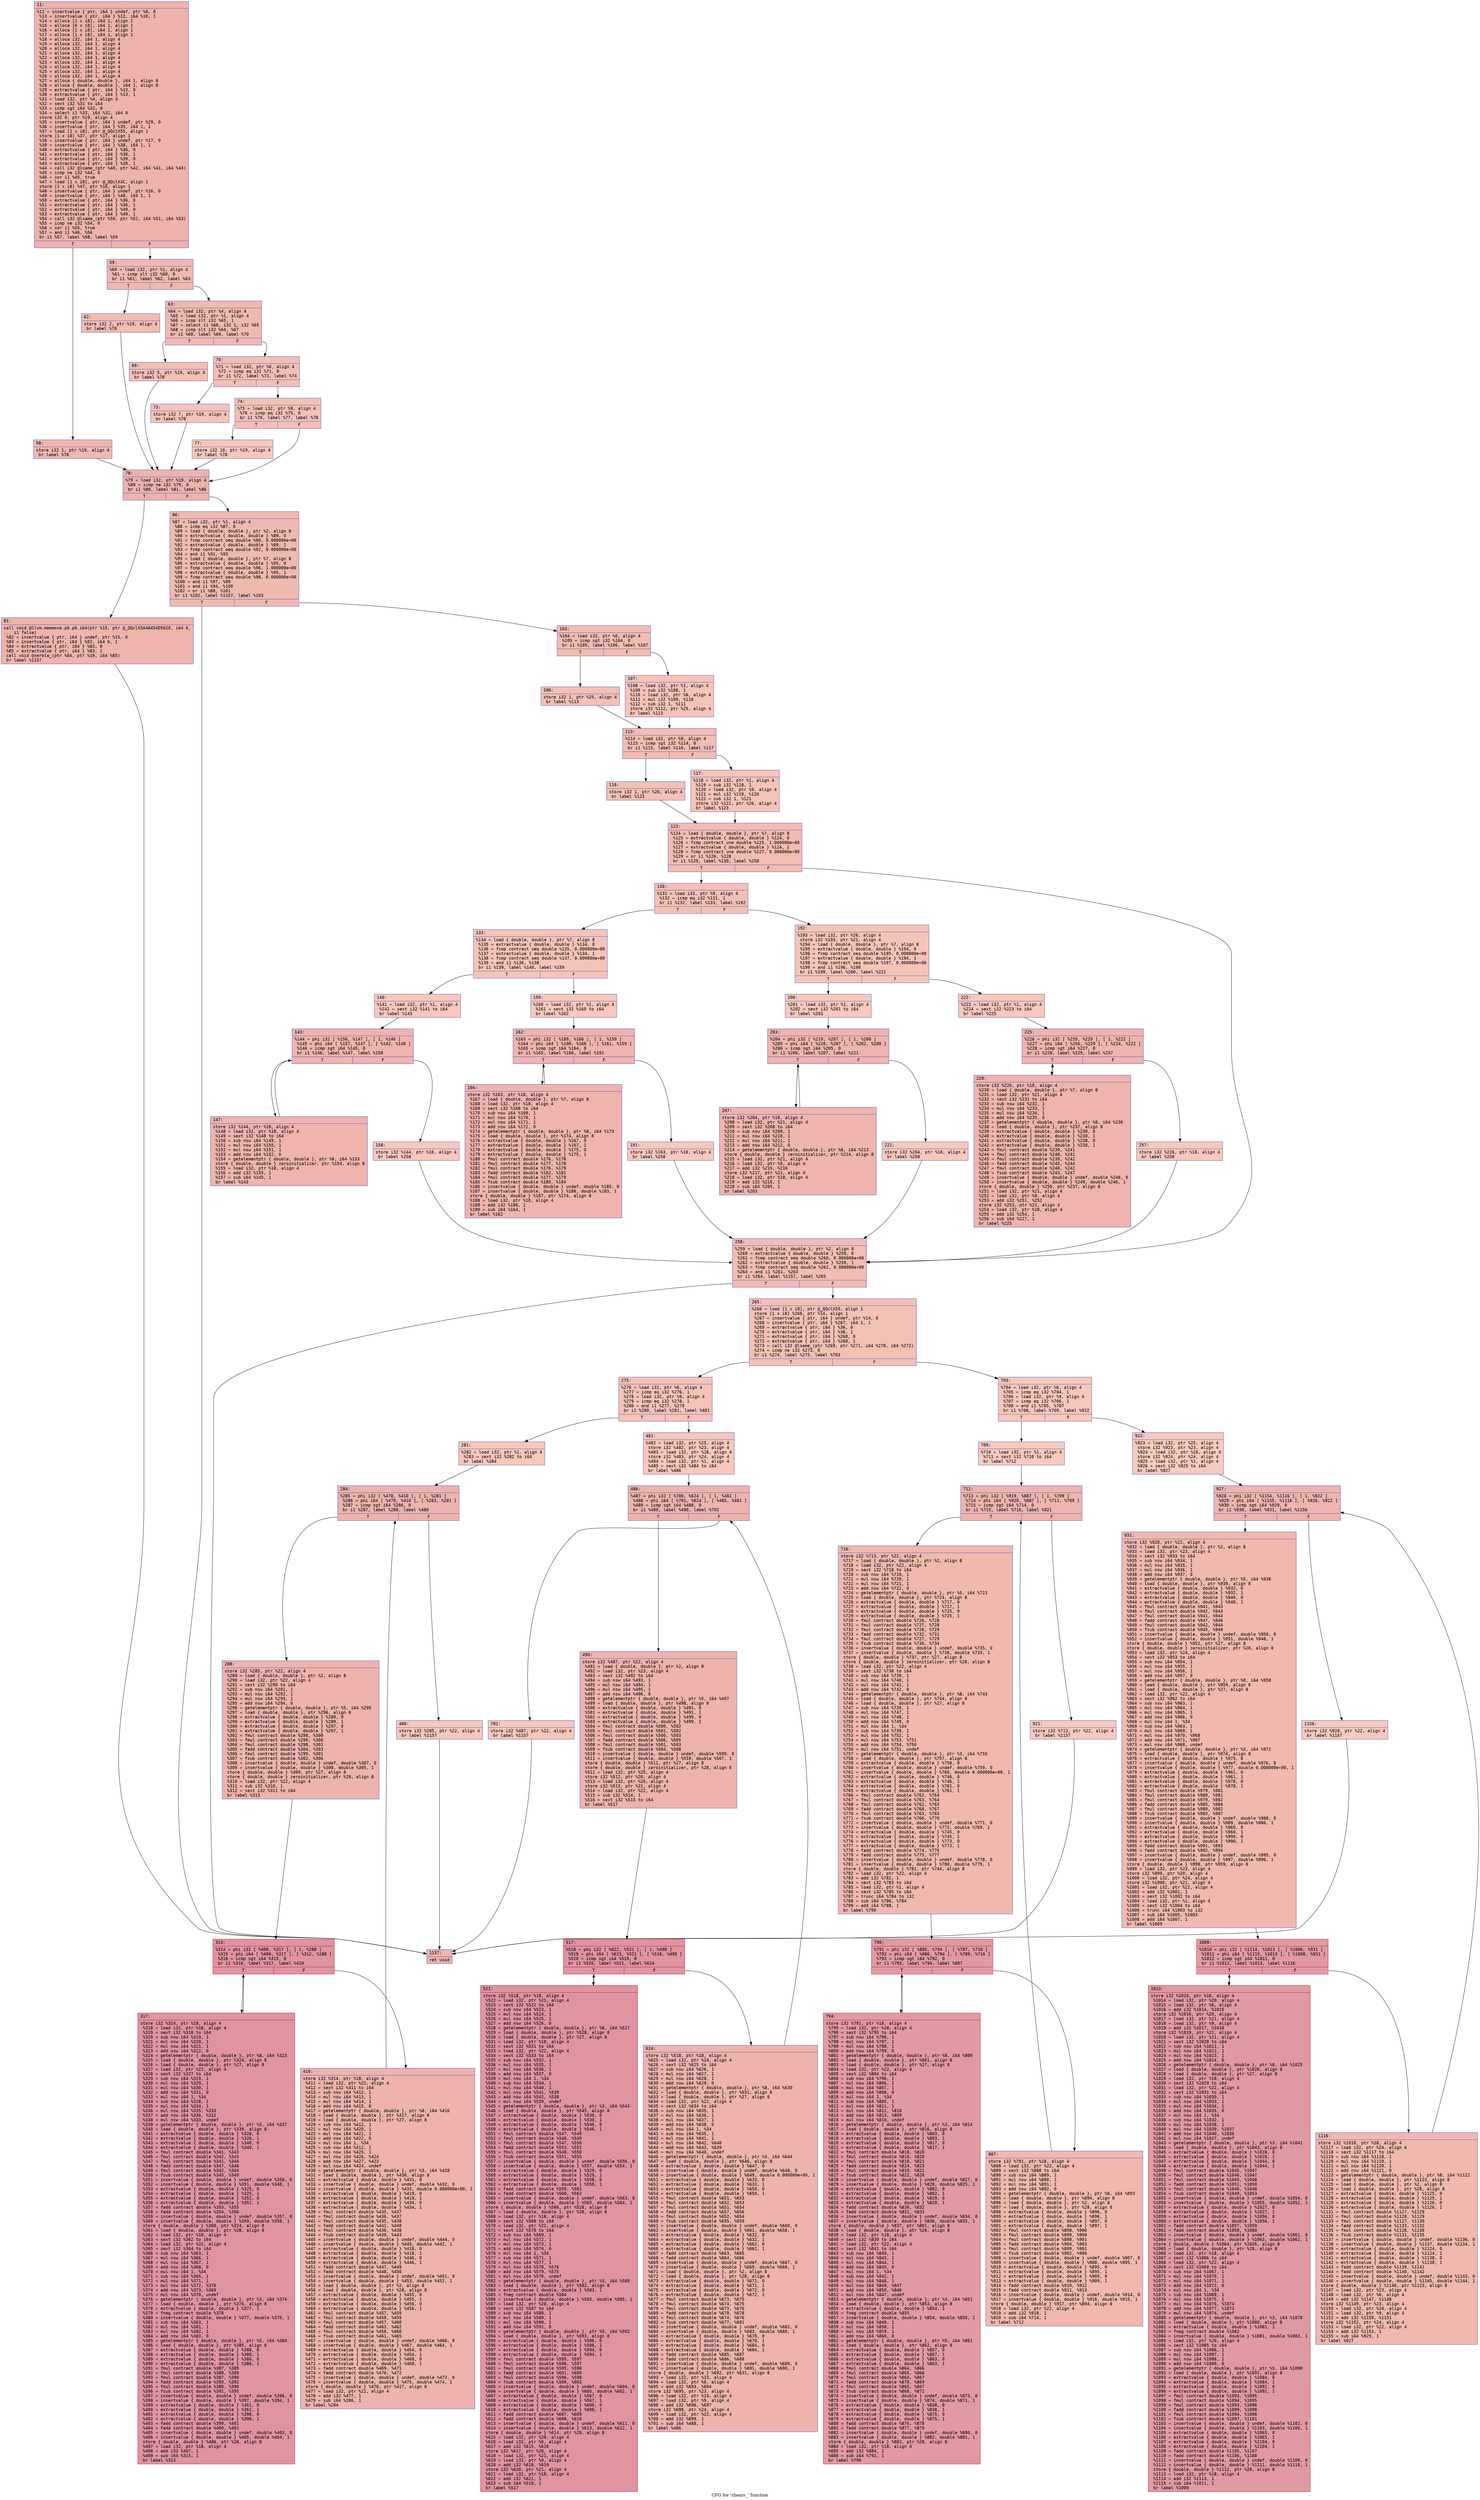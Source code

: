 digraph "CFG for 'zhemv_' function" {
	label="CFG for 'zhemv_' function";

	Node0x55ee10875d10 [shape=record,color="#3d50c3ff", style=filled, fillcolor="#d6524470" fontname="Courier",label="{11:\l|  %12 = insertvalue \{ ptr, i64 \} undef, ptr %0, 0\l  %13 = insertvalue \{ ptr, i64 \} %12, i64 %10, 1\l  %14 = alloca [1 x i8], i64 1, align 1\l  %15 = alloca [6 x i8], i64 1, align 1\l  %16 = alloca [1 x i8], i64 1, align 1\l  %17 = alloca [1 x i8], i64 1, align 1\l  %18 = alloca i32, i64 1, align 4\l  %19 = alloca i32, i64 1, align 4\l  %20 = alloca i32, i64 1, align 4\l  %21 = alloca i32, i64 1, align 4\l  %22 = alloca i32, i64 1, align 4\l  %23 = alloca i32, i64 1, align 4\l  %24 = alloca i32, i64 1, align 4\l  %25 = alloca i32, i64 1, align 4\l  %26 = alloca i32, i64 1, align 4\l  %27 = alloca \{ double, double \}, i64 1, align 8\l  %28 = alloca \{ double, double \}, i64 1, align 8\l  %29 = extractvalue \{ ptr, i64 \} %13, 0\l  %30 = extractvalue \{ ptr, i64 \} %13, 1\l  %31 = load i32, ptr %4, align 4\l  %32 = sext i32 %31 to i64\l  %33 = icmp sgt i64 %32, 0\l  %34 = select i1 %33, i64 %32, i64 0\l  store i32 0, ptr %19, align 4\l  %35 = insertvalue \{ ptr, i64 \} undef, ptr %29, 0\l  %36 = insertvalue \{ ptr, i64 \} %35, i64 1, 1\l  %37 = load [1 x i8], ptr @_QQclX55, align 1\l  store [1 x i8] %37, ptr %17, align 1\l  %38 = insertvalue \{ ptr, i64 \} undef, ptr %17, 0\l  %39 = insertvalue \{ ptr, i64 \} %38, i64 1, 1\l  %40 = extractvalue \{ ptr, i64 \} %36, 0\l  %41 = extractvalue \{ ptr, i64 \} %36, 1\l  %42 = extractvalue \{ ptr, i64 \} %39, 0\l  %43 = extractvalue \{ ptr, i64 \} %39, 1\l  %44 = call i32 @lsame_(ptr %40, ptr %42, i64 %41, i64 %43)\l  %45 = icmp ne i32 %44, 0\l  %46 = xor i1 %45, true\l  %47 = load [1 x i8], ptr @_QQclX4C, align 1\l  store [1 x i8] %47, ptr %16, align 1\l  %48 = insertvalue \{ ptr, i64 \} undef, ptr %16, 0\l  %49 = insertvalue \{ ptr, i64 \} %48, i64 1, 1\l  %50 = extractvalue \{ ptr, i64 \} %36, 0\l  %51 = extractvalue \{ ptr, i64 \} %36, 1\l  %52 = extractvalue \{ ptr, i64 \} %49, 0\l  %53 = extractvalue \{ ptr, i64 \} %49, 1\l  %54 = call i32 @lsame_(ptr %50, ptr %52, i64 %51, i64 %53)\l  %55 = icmp ne i32 %54, 0\l  %56 = xor i1 %55, true\l  %57 = and i1 %46, %56\l  br i1 %57, label %58, label %59\l|{<s0>T|<s1>F}}"];
	Node0x55ee10875d10:s0 -> Node0x55ee10878100[tooltip="11 -> 58\nProbability 50.00%" ];
	Node0x55ee10875d10:s1 -> Node0x55ee10878150[tooltip="11 -> 59\nProbability 50.00%" ];
	Node0x55ee10878100 [shape=record,color="#3d50c3ff", style=filled, fillcolor="#dc5d4a70" fontname="Courier",label="{58:\l|  store i32 1, ptr %19, align 4\l  br label %78\l}"];
	Node0x55ee10878100 -> Node0x55ee108782f0[tooltip="58 -> 78\nProbability 100.00%" ];
	Node0x55ee10878150 [shape=record,color="#3d50c3ff", style=filled, fillcolor="#dc5d4a70" fontname="Courier",label="{59:\l|  %60 = load i32, ptr %1, align 4\l  %61 = icmp slt i32 %60, 0\l  br i1 %61, label %62, label %63\l|{<s0>T|<s1>F}}"];
	Node0x55ee10878150:s0 -> Node0x55ee108784c0[tooltip="59 -> 62\nProbability 37.50%" ];
	Node0x55ee10878150:s1 -> Node0x55ee10878510[tooltip="59 -> 63\nProbability 62.50%" ];
	Node0x55ee108784c0 [shape=record,color="#3d50c3ff", style=filled, fillcolor="#e1675170" fontname="Courier",label="{62:\l|  store i32 2, ptr %19, align 4\l  br label %78\l}"];
	Node0x55ee108784c0 -> Node0x55ee108782f0[tooltip="62 -> 78\nProbability 100.00%" ];
	Node0x55ee10878510 [shape=record,color="#3d50c3ff", style=filled, fillcolor="#de614d70" fontname="Courier",label="{63:\l|  %64 = load i32, ptr %4, align 4\l  %65 = load i32, ptr %1, align 4\l  %66 = icmp slt i32 %65, 1\l  %67 = select i1 %66, i32 1, i32 %65\l  %68 = icmp slt i32 %64, %67\l  br i1 %68, label %69, label %70\l|{<s0>T|<s1>F}}"];
	Node0x55ee10878510:s0 -> Node0x55ee108789f0[tooltip="63 -> 69\nProbability 50.00%" ];
	Node0x55ee10878510:s1 -> Node0x55ee10878a40[tooltip="63 -> 70\nProbability 50.00%" ];
	Node0x55ee108789f0 [shape=record,color="#3d50c3ff", style=filled, fillcolor="#e36c5570" fontname="Courier",label="{69:\l|  store i32 5, ptr %19, align 4\l  br label %78\l}"];
	Node0x55ee108789f0 -> Node0x55ee108782f0[tooltip="69 -> 78\nProbability 100.00%" ];
	Node0x55ee10878a40 [shape=record,color="#3d50c3ff", style=filled, fillcolor="#e36c5570" fontname="Courier",label="{70:\l|  %71 = load i32, ptr %6, align 4\l  %72 = icmp eq i32 %71, 0\l  br i1 %72, label %73, label %74\l|{<s0>T|<s1>F}}"];
	Node0x55ee10878a40:s0 -> Node0x55ee10878d60[tooltip="70 -> 73\nProbability 37.50%" ];
	Node0x55ee10878a40:s1 -> Node0x55ee10878db0[tooltip="70 -> 74\nProbability 62.50%" ];
	Node0x55ee10878d60 [shape=record,color="#3d50c3ff", style=filled, fillcolor="#e8765c70" fontname="Courier",label="{73:\l|  store i32 7, ptr %19, align 4\l  br label %78\l}"];
	Node0x55ee10878d60 -> Node0x55ee108782f0[tooltip="73 -> 78\nProbability 100.00%" ];
	Node0x55ee10878db0 [shape=record,color="#3d50c3ff", style=filled, fillcolor="#e5705870" fontname="Courier",label="{74:\l|  %75 = load i32, ptr %9, align 4\l  %76 = icmp eq i32 %75, 0\l  br i1 %76, label %77, label %78\l|{<s0>T|<s1>F}}"];
	Node0x55ee10878db0:s0 -> Node0x55ee108790d0[tooltip="74 -> 77\nProbability 37.50%" ];
	Node0x55ee10878db0:s1 -> Node0x55ee108782f0[tooltip="74 -> 78\nProbability 62.50%" ];
	Node0x55ee108790d0 [shape=record,color="#3d50c3ff", style=filled, fillcolor="#ec7f6370" fontname="Courier",label="{77:\l|  store i32 10, ptr %19, align 4\l  br label %78\l}"];
	Node0x55ee108790d0 -> Node0x55ee108782f0[tooltip="77 -> 78\nProbability 100.00%" ];
	Node0x55ee108782f0 [shape=record,color="#3d50c3ff", style=filled, fillcolor="#d6524470" fontname="Courier",label="{78:\l|  %79 = load i32, ptr %19, align 4\l  %80 = icmp ne i32 %79, 0\l  br i1 %80, label %81, label %86\l|{<s0>T|<s1>F}}"];
	Node0x55ee108782f0:s0 -> Node0x55ee108793f0[tooltip="78 -> 81\nProbability 62.50%" ];
	Node0x55ee108782f0:s1 -> Node0x55ee10879440[tooltip="78 -> 86\nProbability 37.50%" ];
	Node0x55ee108793f0 [shape=record,color="#3d50c3ff", style=filled, fillcolor="#d8564670" fontname="Courier",label="{81:\l|  call void @llvm.memmove.p0.p0.i64(ptr %15, ptr @_QQclX5A48454D5620, i64 6,\l... i1 false)\l  %82 = insertvalue \{ ptr, i64 \} undef, ptr %15, 0\l  %83 = insertvalue \{ ptr, i64 \} %82, i64 6, 1\l  %84 = extractvalue \{ ptr, i64 \} %83, 0\l  %85 = extractvalue \{ ptr, i64 \} %83, 1\l  call void @xerbla_(ptr %84, ptr %19, i64 %85)\l  br label %1157\l}"];
	Node0x55ee108793f0 -> Node0x55ee10879a40[tooltip="81 -> 1157\nProbability 100.00%" ];
	Node0x55ee10879440 [shape=record,color="#3d50c3ff", style=filled, fillcolor="#de614d70" fontname="Courier",label="{86:\l|  %87 = load i32, ptr %1, align 4\l  %88 = icmp eq i32 %87, 0\l  %89 = load \{ double, double \}, ptr %2, align 8\l  %90 = extractvalue \{ double, double \} %89, 0\l  %91 = fcmp contract oeq double %90, 0.000000e+00\l  %92 = extractvalue \{ double, double \} %89, 1\l  %93 = fcmp contract oeq double %92, 0.000000e+00\l  %94 = and i1 %91, %93\l  %95 = load \{ double, double \}, ptr %7, align 8\l  %96 = extractvalue \{ double, double \} %95, 0\l  %97 = fcmp contract oeq double %96, 1.000000e+00\l  %98 = extractvalue \{ double, double \} %95, 1\l  %99 = fcmp contract oeq double %98, 0.000000e+00\l  %100 = and i1 %97, %99\l  %101 = and i1 %94, %100\l  %102 = or i1 %88, %101\l  br i1 %102, label %1157, label %103\l|{<s0>T|<s1>F}}"];
	Node0x55ee10879440:s0 -> Node0x55ee10879a40[tooltip="86 -> 1157\nProbability 50.00%" ];
	Node0x55ee10879440:s1 -> Node0x55ee108775a0[tooltip="86 -> 103\nProbability 50.00%" ];
	Node0x55ee108775a0 [shape=record,color="#3d50c3ff", style=filled, fillcolor="#e1675170" fontname="Courier",label="{103:\l|  %104 = load i32, ptr %6, align 4\l  %105 = icmp sgt i32 %104, 0\l  br i1 %105, label %106, label %107\l|{<s0>T|<s1>F}}"];
	Node0x55ee108775a0:s0 -> Node0x55ee108777b0[tooltip="103 -> 106\nProbability 62.50%" ];
	Node0x55ee108775a0:s1 -> Node0x55ee10877800[tooltip="103 -> 107\nProbability 37.50%" ];
	Node0x55ee108777b0 [shape=record,color="#3d50c3ff", style=filled, fillcolor="#e5705870" fontname="Courier",label="{106:\l|  store i32 1, ptr %25, align 4\l  br label %113\l}"];
	Node0x55ee108777b0 -> Node0x55ee1087aff0[tooltip="106 -> 113\nProbability 100.00%" ];
	Node0x55ee10877800 [shape=record,color="#3d50c3ff", style=filled, fillcolor="#e8765c70" fontname="Courier",label="{107:\l|  %108 = load i32, ptr %1, align 4\l  %109 = sub i32 %108, 1\l  %110 = load i32, ptr %6, align 4\l  %111 = mul i32 %109, %110\l  %112 = sub i32 1, %111\l  store i32 %112, ptr %25, align 4\l  br label %113\l}"];
	Node0x55ee10877800 -> Node0x55ee1087aff0[tooltip="107 -> 113\nProbability 100.00%" ];
	Node0x55ee1087aff0 [shape=record,color="#3d50c3ff", style=filled, fillcolor="#e1675170" fontname="Courier",label="{113:\l|  %114 = load i32, ptr %9, align 4\l  %115 = icmp sgt i32 %114, 0\l  br i1 %115, label %116, label %117\l|{<s0>T|<s1>F}}"];
	Node0x55ee1087aff0:s0 -> Node0x55ee1087b580[tooltip="113 -> 116\nProbability 62.50%" ];
	Node0x55ee1087aff0:s1 -> Node0x55ee1087b5d0[tooltip="113 -> 117\nProbability 37.50%" ];
	Node0x55ee1087b580 [shape=record,color="#3d50c3ff", style=filled, fillcolor="#e5705870" fontname="Courier",label="{116:\l|  store i32 1, ptr %26, align 4\l  br label %123\l}"];
	Node0x55ee1087b580 -> Node0x55ee1087b770[tooltip="116 -> 123\nProbability 100.00%" ];
	Node0x55ee1087b5d0 [shape=record,color="#3d50c3ff", style=filled, fillcolor="#e8765c70" fontname="Courier",label="{117:\l|  %118 = load i32, ptr %1, align 4\l  %119 = sub i32 %118, 1\l  %120 = load i32, ptr %9, align 4\l  %121 = mul i32 %119, %120\l  %122 = sub i32 1, %121\l  store i32 %122, ptr %26, align 4\l  br label %123\l}"];
	Node0x55ee1087b5d0 -> Node0x55ee1087b770[tooltip="117 -> 123\nProbability 100.00%" ];
	Node0x55ee1087b770 [shape=record,color="#3d50c3ff", style=filled, fillcolor="#e1675170" fontname="Courier",label="{123:\l|  %124 = load \{ double, double \}, ptr %7, align 8\l  %125 = extractvalue \{ double, double \} %124, 0\l  %126 = fcmp contract une double %125, 1.000000e+00\l  %127 = extractvalue \{ double, double \} %124, 1\l  %128 = fcmp contract une double %127, 0.000000e+00\l  %129 = or i1 %126, %128\l  br i1 %129, label %130, label %258\l|{<s0>T|<s1>F}}"];
	Node0x55ee1087b770:s0 -> Node0x55ee1087bf40[tooltip="123 -> 130\nProbability 50.00%" ];
	Node0x55ee1087b770:s1 -> Node0x55ee1087bf90[tooltip="123 -> 258\nProbability 50.00%" ];
	Node0x55ee1087bf40 [shape=record,color="#3d50c3ff", style=filled, fillcolor="#e5705870" fontname="Courier",label="{130:\l|  %131 = load i32, ptr %9, align 4\l  %132 = icmp eq i32 %131, 1\l  br i1 %132, label %133, label %192\l|{<s0>T|<s1>F}}"];
	Node0x55ee1087bf40:s0 -> Node0x55ee1087c1a0[tooltip="130 -> 133\nProbability 50.00%" ];
	Node0x55ee1087bf40:s1 -> Node0x55ee1087c1f0[tooltip="130 -> 192\nProbability 50.00%" ];
	Node0x55ee1087c1a0 [shape=record,color="#3d50c3ff", style=filled, fillcolor="#e97a5f70" fontname="Courier",label="{133:\l|  %134 = load \{ double, double \}, ptr %7, align 8\l  %135 = extractvalue \{ double, double \} %134, 0\l  %136 = fcmp contract oeq double %135, 0.000000e+00\l  %137 = extractvalue \{ double, double \} %134, 1\l  %138 = fcmp contract oeq double %137, 0.000000e+00\l  %139 = and i1 %136, %138\l  br i1 %139, label %140, label %159\l|{<s0>T|<s1>F}}"];
	Node0x55ee1087c1a0:s0 -> Node0x55ee1087c640[tooltip="133 -> 140\nProbability 50.00%" ];
	Node0x55ee1087c1a0:s1 -> Node0x55ee1087c690[tooltip="133 -> 159\nProbability 50.00%" ];
	Node0x55ee1087c640 [shape=record,color="#3d50c3ff", style=filled, fillcolor="#ed836670" fontname="Courier",label="{140:\l|  %141 = load i32, ptr %1, align 4\l  %142 = sext i32 %141 to i64\l  br label %143\l}"];
	Node0x55ee1087c640 -> Node0x55ee1087c880[tooltip="140 -> 143\nProbability 100.00%" ];
	Node0x55ee1087c880 [shape=record,color="#3d50c3ff", style=filled, fillcolor="#d8564670" fontname="Courier",label="{143:\l|  %144 = phi i32 [ %156, %147 ], [ 1, %140 ]\l  %145 = phi i64 [ %157, %147 ], [ %142, %140 ]\l  %146 = icmp sgt i64 %145, 0\l  br i1 %146, label %147, label %158\l|{<s0>T|<s1>F}}"];
	Node0x55ee1087c880:s0 -> Node0x55ee1087c940[tooltip="143 -> 147\nProbability 96.88%" ];
	Node0x55ee1087c880:s1 -> Node0x55ee1087cba0[tooltip="143 -> 158\nProbability 3.12%" ];
	Node0x55ee1087c940 [shape=record,color="#3d50c3ff", style=filled, fillcolor="#d8564670" fontname="Courier",label="{147:\l|  store i32 %144, ptr %18, align 4\l  %148 = load i32, ptr %18, align 4\l  %149 = sext i32 %148 to i64\l  %150 = sub nsw i64 %149, 1\l  %151 = mul nsw i64 %150, 1\l  %152 = mul nsw i64 %151, 1\l  %153 = add nsw i64 %152, 0\l  %154 = getelementptr \{ double, double \}, ptr %8, i64 %153\l  store \{ double, double \} zeroinitializer, ptr %154, align 8\l  %155 = load i32, ptr %18, align 4\l  %156 = add i32 %155, 1\l  %157 = sub i64 %145, 1\l  br label %143\l}"];
	Node0x55ee1087c940 -> Node0x55ee1087c880[tooltip="147 -> 143\nProbability 100.00%" ];
	Node0x55ee1087cba0 [shape=record,color="#3d50c3ff", style=filled, fillcolor="#ed836670" fontname="Courier",label="{158:\l|  store i32 %144, ptr %18, align 4\l  br label %258\l}"];
	Node0x55ee1087cba0 -> Node0x55ee1087bf90[tooltip="158 -> 258\nProbability 100.00%" ];
	Node0x55ee1087c690 [shape=record,color="#3d50c3ff", style=filled, fillcolor="#ed836670" fontname="Courier",label="{159:\l|  %160 = load i32, ptr %1, align 4\l  %161 = sext i32 %160 to i64\l  br label %162\l}"];
	Node0x55ee1087c690 -> Node0x55ee1087d5c0[tooltip="159 -> 162\nProbability 100.00%" ];
	Node0x55ee1087d5c0 [shape=record,color="#3d50c3ff", style=filled, fillcolor="#d8564670" fontname="Courier",label="{162:\l|  %163 = phi i32 [ %189, %166 ], [ 1, %159 ]\l  %164 = phi i64 [ %190, %166 ], [ %161, %159 ]\l  %165 = icmp sgt i64 %164, 0\l  br i1 %165, label %166, label %191\l|{<s0>T|<s1>F}}"];
	Node0x55ee1087d5c0:s0 -> Node0x55ee1087d680[tooltip="162 -> 166\nProbability 96.88%" ];
	Node0x55ee1087d5c0:s1 -> Node0x55ee1087d8e0[tooltip="162 -> 191\nProbability 3.12%" ];
	Node0x55ee1087d680 [shape=record,color="#3d50c3ff", style=filled, fillcolor="#d8564670" fontname="Courier",label="{166:\l|  store i32 %163, ptr %18, align 4\l  %167 = load \{ double, double \}, ptr %7, align 8\l  %168 = load i32, ptr %18, align 4\l  %169 = sext i32 %168 to i64\l  %170 = sub nsw i64 %169, 1\l  %171 = mul nsw i64 %170, 1\l  %172 = mul nsw i64 %171, 1\l  %173 = add nsw i64 %172, 0\l  %174 = getelementptr \{ double, double \}, ptr %8, i64 %173\l  %175 = load \{ double, double \}, ptr %174, align 8\l  %176 = extractvalue \{ double, double \} %167, 0\l  %177 = extractvalue \{ double, double \} %167, 1\l  %178 = extractvalue \{ double, double \} %175, 0\l  %179 = extractvalue \{ double, double \} %175, 1\l  %180 = fmul contract double %176, %178\l  %181 = fmul contract double %177, %178\l  %182 = fmul contract double %176, %179\l  %183 = fadd contract double %182, %181\l  %184 = fmul contract double %177, %179\l  %185 = fsub contract double %180, %184\l  %186 = insertvalue \{ double, double \} undef, double %185, 0\l  %187 = insertvalue \{ double, double \} %186, double %183, 1\l  store \{ double, double \} %187, ptr %174, align 8\l  %188 = load i32, ptr %18, align 4\l  %189 = add i32 %188, 1\l  %190 = sub i64 %164, 1\l  br label %162\l}"];
	Node0x55ee1087d680 -> Node0x55ee1087d5c0[tooltip="166 -> 162\nProbability 100.00%" ];
	Node0x55ee1087d8e0 [shape=record,color="#3d50c3ff", style=filled, fillcolor="#ed836670" fontname="Courier",label="{191:\l|  store i32 %163, ptr %18, align 4\l  br label %258\l}"];
	Node0x55ee1087d8e0 -> Node0x55ee1087bf90[tooltip="191 -> 258\nProbability 100.00%" ];
	Node0x55ee1087c1f0 [shape=record,color="#3d50c3ff", style=filled, fillcolor="#e97a5f70" fontname="Courier",label="{192:\l|  %193 = load i32, ptr %26, align 4\l  store i32 %193, ptr %21, align 4\l  %194 = load \{ double, double \}, ptr %7, align 8\l  %195 = extractvalue \{ double, double \} %194, 0\l  %196 = fcmp contract oeq double %195, 0.000000e+00\l  %197 = extractvalue \{ double, double \} %194, 1\l  %198 = fcmp contract oeq double %197, 0.000000e+00\l  %199 = and i1 %196, %198\l  br i1 %199, label %200, label %222\l|{<s0>T|<s1>F}}"];
	Node0x55ee1087c1f0:s0 -> Node0x55ee1087a560[tooltip="192 -> 200\nProbability 50.00%" ];
	Node0x55ee1087c1f0:s1 -> Node0x55ee1087a5b0[tooltip="192 -> 222\nProbability 50.00%" ];
	Node0x55ee1087a560 [shape=record,color="#3d50c3ff", style=filled, fillcolor="#ed836670" fontname="Courier",label="{200:\l|  %201 = load i32, ptr %1, align 4\l  %202 = sext i32 %201 to i64\l  br label %203\l}"];
	Node0x55ee1087a560 -> Node0x55ee1087a7a0[tooltip="200 -> 203\nProbability 100.00%" ];
	Node0x55ee1087a7a0 [shape=record,color="#3d50c3ff", style=filled, fillcolor="#d8564670" fontname="Courier",label="{203:\l|  %204 = phi i32 [ %219, %207 ], [ 1, %200 ]\l  %205 = phi i64 [ %220, %207 ], [ %202, %200 ]\l  %206 = icmp sgt i64 %205, 0\l  br i1 %206, label %207, label %221\l|{<s0>T|<s1>F}}"];
	Node0x55ee1087a7a0:s0 -> Node0x55ee1087a860[tooltip="203 -> 207\nProbability 96.88%" ];
	Node0x55ee1087a7a0:s1 -> Node0x55ee1087aac0[tooltip="203 -> 221\nProbability 3.12%" ];
	Node0x55ee1087a860 [shape=record,color="#3d50c3ff", style=filled, fillcolor="#d8564670" fontname="Courier",label="{207:\l|  store i32 %204, ptr %18, align 4\l  %208 = load i32, ptr %21, align 4\l  %209 = sext i32 %208 to i64\l  %210 = sub nsw i64 %209, 1\l  %211 = mul nsw i64 %210, 1\l  %212 = mul nsw i64 %211, 1\l  %213 = add nsw i64 %212, 0\l  %214 = getelementptr \{ double, double \}, ptr %8, i64 %213\l  store \{ double, double \} zeroinitializer, ptr %214, align 8\l  %215 = load i32, ptr %21, align 4\l  %216 = load i32, ptr %9, align 4\l  %217 = add i32 %215, %216\l  store i32 %217, ptr %21, align 4\l  %218 = load i32, ptr %18, align 4\l  %219 = add i32 %218, 1\l  %220 = sub i64 %205, 1\l  br label %203\l}"];
	Node0x55ee1087a860 -> Node0x55ee1087a7a0[tooltip="207 -> 203\nProbability 100.00%" ];
	Node0x55ee1087aac0 [shape=record,color="#3d50c3ff", style=filled, fillcolor="#ed836670" fontname="Courier",label="{221:\l|  store i32 %204, ptr %18, align 4\l  br label %258\l}"];
	Node0x55ee1087aac0 -> Node0x55ee1087bf90[tooltip="221 -> 258\nProbability 100.00%" ];
	Node0x55ee1087a5b0 [shape=record,color="#3d50c3ff", style=filled, fillcolor="#ed836670" fontname="Courier",label="{222:\l|  %223 = load i32, ptr %1, align 4\l  %224 = sext i32 %223 to i64\l  br label %225\l}"];
	Node0x55ee1087a5b0 -> Node0x55ee1087af90[tooltip="222 -> 225\nProbability 100.00%" ];
	Node0x55ee1087af90 [shape=record,color="#3d50c3ff", style=filled, fillcolor="#d8564670" fontname="Courier",label="{225:\l|  %226 = phi i32 [ %255, %229 ], [ 1, %222 ]\l  %227 = phi i64 [ %256, %229 ], [ %224, %222 ]\l  %228 = icmp sgt i64 %227, 0\l  br i1 %228, label %229, label %257\l|{<s0>T|<s1>F}}"];
	Node0x55ee1087af90:s0 -> Node0x55ee10895a00[tooltip="225 -> 229\nProbability 96.88%" ];
	Node0x55ee1087af90:s1 -> Node0x55ee10895c60[tooltip="225 -> 257\nProbability 3.12%" ];
	Node0x55ee10895a00 [shape=record,color="#3d50c3ff", style=filled, fillcolor="#d8564670" fontname="Courier",label="{229:\l|  store i32 %226, ptr %18, align 4\l  %230 = load \{ double, double \}, ptr %7, align 8\l  %231 = load i32, ptr %21, align 4\l  %232 = sext i32 %231 to i64\l  %233 = sub nsw i64 %232, 1\l  %234 = mul nsw i64 %233, 1\l  %235 = mul nsw i64 %234, 1\l  %236 = add nsw i64 %235, 0\l  %237 = getelementptr \{ double, double \}, ptr %8, i64 %236\l  %238 = load \{ double, double \}, ptr %237, align 8\l  %239 = extractvalue \{ double, double \} %230, 0\l  %240 = extractvalue \{ double, double \} %230, 1\l  %241 = extractvalue \{ double, double \} %238, 0\l  %242 = extractvalue \{ double, double \} %238, 1\l  %243 = fmul contract double %239, %241\l  %244 = fmul contract double %240, %241\l  %245 = fmul contract double %239, %242\l  %246 = fadd contract double %245, %244\l  %247 = fmul contract double %240, %242\l  %248 = fsub contract double %243, %247\l  %249 = insertvalue \{ double, double \} undef, double %248, 0\l  %250 = insertvalue \{ double, double \} %249, double %246, 1\l  store \{ double, double \} %250, ptr %237, align 8\l  %251 = load i32, ptr %21, align 4\l  %252 = load i32, ptr %9, align 4\l  %253 = add i32 %251, %252\l  store i32 %253, ptr %21, align 4\l  %254 = load i32, ptr %18, align 4\l  %255 = add i32 %254, 1\l  %256 = sub i64 %227, 1\l  br label %225\l}"];
	Node0x55ee10895a00 -> Node0x55ee1087af90[tooltip="229 -> 225\nProbability 100.00%" ];
	Node0x55ee10895c60 [shape=record,color="#3d50c3ff", style=filled, fillcolor="#ed836670" fontname="Courier",label="{257:\l|  store i32 %226, ptr %18, align 4\l  br label %258\l}"];
	Node0x55ee10895c60 -> Node0x55ee1087bf90[tooltip="257 -> 258\nProbability 100.00%" ];
	Node0x55ee1087bf90 [shape=record,color="#3d50c3ff", style=filled, fillcolor="#e1675170" fontname="Courier",label="{258:\l|  %259 = load \{ double, double \}, ptr %2, align 8\l  %260 = extractvalue \{ double, double \} %259, 0\l  %261 = fcmp contract oeq double %260, 0.000000e+00\l  %262 = extractvalue \{ double, double \} %259, 1\l  %263 = fcmp contract oeq double %262, 0.000000e+00\l  %264 = and i1 %261, %263\l  br i1 %264, label %1157, label %265\l|{<s0>T|<s1>F}}"];
	Node0x55ee1087bf90:s0 -> Node0x55ee10879a40[tooltip="258 -> 1157\nProbability 50.00%" ];
	Node0x55ee1087bf90:s1 -> Node0x55ee10897310[tooltip="258 -> 265\nProbability 50.00%" ];
	Node0x55ee10897310 [shape=record,color="#3d50c3ff", style=filled, fillcolor="#e5705870" fontname="Courier",label="{265:\l|  %266 = load [1 x i8], ptr @_QQclX55, align 1\l  store [1 x i8] %266, ptr %14, align 1\l  %267 = insertvalue \{ ptr, i64 \} undef, ptr %14, 0\l  %268 = insertvalue \{ ptr, i64 \} %267, i64 1, 1\l  %269 = extractvalue \{ ptr, i64 \} %36, 0\l  %270 = extractvalue \{ ptr, i64 \} %36, 1\l  %271 = extractvalue \{ ptr, i64 \} %268, 0\l  %272 = extractvalue \{ ptr, i64 \} %268, 1\l  %273 = call i32 @lsame_(ptr %269, ptr %271, i64 %270, i64 %272)\l  %274 = icmp ne i32 %273, 0\l  br i1 %274, label %275, label %703\l|{<s0>T|<s1>F}}"];
	Node0x55ee10897310:s0 -> Node0x55ee10897ab0[tooltip="265 -> 275\nProbability 62.50%" ];
	Node0x55ee10897310:s1 -> Node0x55ee10897b00[tooltip="265 -> 703\nProbability 37.50%" ];
	Node0x55ee10897ab0 [shape=record,color="#3d50c3ff", style=filled, fillcolor="#e8765c70" fontname="Courier",label="{275:\l|  %276 = load i32, ptr %6, align 4\l  %277 = icmp eq i32 %276, 1\l  %278 = load i32, ptr %9, align 4\l  %279 = icmp eq i32 %278, 1\l  %280 = and i1 %277, %279\l  br i1 %280, label %281, label %481\l|{<s0>T|<s1>F}}"];
	Node0x55ee10897ab0:s0 -> Node0x55ee10897eb0[tooltip="275 -> 281\nProbability 50.00%" ];
	Node0x55ee10897ab0:s1 -> Node0x55ee10897f00[tooltip="275 -> 481\nProbability 50.00%" ];
	Node0x55ee10897eb0 [shape=record,color="#3d50c3ff", style=filled, fillcolor="#ec7f6370" fontname="Courier",label="{281:\l|  %282 = load i32, ptr %1, align 4\l  %283 = sext i32 %282 to i64\l  br label %284\l}"];
	Node0x55ee10897eb0 -> Node0x55ee108980f0[tooltip="281 -> 284\nProbability 100.00%" ];
	Node0x55ee108980f0 [shape=record,color="#3d50c3ff", style=filled, fillcolor="#d6524470" fontname="Courier",label="{284:\l|  %285 = phi i32 [ %478, %410 ], [ 1, %281 ]\l  %286 = phi i64 [ %479, %410 ], [ %283, %281 ]\l  %287 = icmp sgt i64 %286, 0\l  br i1 %287, label %288, label %480\l|{<s0>T|<s1>F}}"];
	Node0x55ee108980f0:s0 -> Node0x55ee10898410[tooltip="284 -> 288\nProbability 96.88%" ];
	Node0x55ee108980f0:s1 -> Node0x55ee10898460[tooltip="284 -> 480\nProbability 3.12%" ];
	Node0x55ee10898410 [shape=record,color="#3d50c3ff", style=filled, fillcolor="#d6524470" fontname="Courier",label="{288:\l|  store i32 %285, ptr %22, align 4\l  %289 = load \{ double, double \}, ptr %2, align 8\l  %290 = load i32, ptr %22, align 4\l  %291 = sext i32 %290 to i64\l  %292 = sub nsw i64 %291, 1\l  %293 = mul nsw i64 %292, 1\l  %294 = mul nsw i64 %293, 1\l  %295 = add nsw i64 %294, 0\l  %296 = getelementptr \{ double, double \}, ptr %5, i64 %295\l  %297 = load \{ double, double \}, ptr %296, align 8\l  %298 = extractvalue \{ double, double \} %289, 0\l  %299 = extractvalue \{ double, double \} %289, 1\l  %300 = extractvalue \{ double, double \} %297, 0\l  %301 = extractvalue \{ double, double \} %297, 1\l  %302 = fmul contract double %298, %300\l  %303 = fmul contract double %299, %300\l  %304 = fmul contract double %298, %301\l  %305 = fadd contract double %304, %303\l  %306 = fmul contract double %299, %301\l  %307 = fsub contract double %302, %306\l  %308 = insertvalue \{ double, double \} undef, double %307, 0\l  %309 = insertvalue \{ double, double \} %308, double %305, 1\l  store \{ double, double \} %309, ptr %27, align 8\l  store \{ double, double \} zeroinitializer, ptr %28, align 8\l  %310 = load i32, ptr %22, align 4\l  %311 = sub i32 %310, 1\l  %312 = sext i32 %311 to i64\l  br label %313\l}"];
	Node0x55ee10898410 -> Node0x55ee10899490[tooltip="288 -> 313\nProbability 100.00%" ];
	Node0x55ee10899490 [shape=record,color="#b70d28ff", style=filled, fillcolor="#b70d2870" fontname="Courier",label="{313:\l|  %314 = phi i32 [ %408, %317 ], [ 1, %288 ]\l  %315 = phi i64 [ %409, %317 ], [ %312, %288 ]\l  %316 = icmp sgt i64 %315, 0\l  br i1 %316, label %317, label %410\l|{<s0>T|<s1>F}}"];
	Node0x55ee10899490:s0 -> Node0x55ee10899550[tooltip="313 -> 317\nProbability 96.88%" ];
	Node0x55ee10899490:s1 -> Node0x55ee108981b0[tooltip="313 -> 410\nProbability 3.12%" ];
	Node0x55ee10899550 [shape=record,color="#b70d28ff", style=filled, fillcolor="#b70d2870" fontname="Courier",label="{317:\l|  store i32 %314, ptr %18, align 4\l  %318 = load i32, ptr %18, align 4\l  %319 = sext i32 %318 to i64\l  %320 = sub nsw i64 %319, 1\l  %321 = mul nsw i64 %320, 1\l  %322 = mul nsw i64 %321, 1\l  %323 = add nsw i64 %322, 0\l  %324 = getelementptr \{ double, double \}, ptr %8, i64 %323\l  %325 = load \{ double, double \}, ptr %324, align 8\l  %326 = load \{ double, double \}, ptr %27, align 8\l  %327 = load i32, ptr %22, align 4\l  %328 = sext i32 %327 to i64\l  %329 = sub nsw i64 %319, 1\l  %330 = mul nsw i64 %329, 1\l  %331 = mul nsw i64 %330, 1\l  %332 = add nsw i64 %331, 0\l  %333 = mul nsw i64 1, %34\l  %334 = sub nsw i64 %328, 1\l  %335 = mul nsw i64 %334, 1\l  %336 = mul nsw i64 %335, %333\l  %337 = add nsw i64 %336, %332\l  %338 = mul nsw i64 %333, undef\l  %339 = getelementptr \{ double, double \}, ptr %3, i64 %337\l  %340 = load \{ double, double \}, ptr %339, align 8\l  %341 = extractvalue \{ double, double \} %326, 0\l  %342 = extractvalue \{ double, double \} %326, 1\l  %343 = extractvalue \{ double, double \} %340, 0\l  %344 = extractvalue \{ double, double \} %340, 1\l  %345 = fmul contract double %341, %343\l  %346 = fmul contract double %342, %343\l  %347 = fmul contract double %341, %344\l  %348 = fadd contract double %347, %346\l  %349 = fmul contract double %342, %344\l  %350 = fsub contract double %345, %349\l  %351 = insertvalue \{ double, double \} undef, double %350, 0\l  %352 = insertvalue \{ double, double \} %351, double %348, 1\l  %353 = extractvalue \{ double, double \} %325, 0\l  %354 = extractvalue \{ double, double \} %325, 1\l  %355 = extractvalue \{ double, double \} %352, 0\l  %356 = extractvalue \{ double, double \} %352, 1\l  %357 = fadd contract double %353, %355\l  %358 = fadd contract double %354, %356\l  %359 = insertvalue \{ double, double \} undef, double %357, 0\l  %360 = insertvalue \{ double, double \} %359, double %358, 1\l  store \{ double, double \} %360, ptr %324, align 8\l  %361 = load \{ double, double \}, ptr %28, align 8\l  %362 = load i32, ptr %18, align 4\l  %363 = sext i32 %362 to i64\l  %364 = load i32, ptr %22, align 4\l  %365 = sext i32 %364 to i64\l  %366 = sub nsw i64 %363, 1\l  %367 = mul nsw i64 %366, 1\l  %368 = mul nsw i64 %367, 1\l  %369 = add nsw i64 %368, 0\l  %370 = mul nsw i64 1, %34\l  %371 = sub nsw i64 %365, 1\l  %372 = mul nsw i64 %371, 1\l  %373 = mul nsw i64 %372, %370\l  %374 = add nsw i64 %373, %369\l  %375 = mul nsw i64 %370, undef\l  %376 = getelementptr \{ double, double \}, ptr %3, i64 %374\l  %377 = load \{ double, double \}, ptr %376, align 8\l  %378 = extractvalue \{ double, double \} %377, 1\l  %379 = fneg contract double %378\l  %380 = insertvalue \{ double, double \} %377, double %379, 1\l  %381 = sub nsw i64 %363, 1\l  %382 = mul nsw i64 %381, 1\l  %383 = mul nsw i64 %382, 1\l  %384 = add nsw i64 %383, 0\l  %385 = getelementptr \{ double, double \}, ptr %5, i64 %384\l  %386 = load \{ double, double \}, ptr %385, align 8\l  %387 = extractvalue \{ double, double \} %380, 0\l  %388 = extractvalue \{ double, double \} %380, 1\l  %389 = extractvalue \{ double, double \} %386, 0\l  %390 = extractvalue \{ double, double \} %386, 1\l  %391 = fmul contract double %387, %389\l  %392 = fmul contract double %388, %389\l  %393 = fmul contract double %387, %390\l  %394 = fadd contract double %393, %392\l  %395 = fmul contract double %388, %390\l  %396 = fsub contract double %391, %395\l  %397 = insertvalue \{ double, double \} undef, double %396, 0\l  %398 = insertvalue \{ double, double \} %397, double %394, 1\l  %399 = extractvalue \{ double, double \} %361, 0\l  %400 = extractvalue \{ double, double \} %361, 1\l  %401 = extractvalue \{ double, double \} %398, 0\l  %402 = extractvalue \{ double, double \} %398, 1\l  %403 = fadd contract double %399, %401\l  %404 = fadd contract double %400, %402\l  %405 = insertvalue \{ double, double \} undef, double %403, 0\l  %406 = insertvalue \{ double, double \} %405, double %404, 1\l  store \{ double, double \} %406, ptr %28, align 8\l  %407 = load i32, ptr %18, align 4\l  %408 = add i32 %407, 1\l  %409 = sub i64 %315, 1\l  br label %313\l}"];
	Node0x55ee10899550 -> Node0x55ee10899490[tooltip="317 -> 313\nProbability 100.00%" ];
	Node0x55ee108981b0 [shape=record,color="#3d50c3ff", style=filled, fillcolor="#d6524470" fontname="Courier",label="{410:\l|  store i32 %314, ptr %18, align 4\l  %411 = load i32, ptr %22, align 4\l  %412 = sext i32 %411 to i64\l  %413 = sub nsw i64 %412, 1\l  %414 = mul nsw i64 %413, 1\l  %415 = mul nsw i64 %414, 1\l  %416 = add nsw i64 %415, 0\l  %417 = getelementptr \{ double, double \}, ptr %8, i64 %416\l  %418 = load \{ double, double \}, ptr %417, align 8\l  %419 = load \{ double, double \}, ptr %27, align 8\l  %420 = sub nsw i64 %412, 1\l  %421 = mul nsw i64 %420, 1\l  %422 = mul nsw i64 %421, 1\l  %423 = add nsw i64 %422, 0\l  %424 = mul nsw i64 1, %34\l  %425 = sub nsw i64 %412, 1\l  %426 = mul nsw i64 %425, 1\l  %427 = mul nsw i64 %426, %424\l  %428 = add nsw i64 %427, %423\l  %429 = mul nsw i64 %424, undef\l  %430 = getelementptr \{ double, double \}, ptr %3, i64 %428\l  %431 = load \{ double, double \}, ptr %430, align 8\l  %432 = extractvalue \{ double, double \} %431, 0\l  %433 = insertvalue \{ double, double \} undef, double %432, 0\l  %434 = insertvalue \{ double, double \} %433, double 0.000000e+00, 1\l  %435 = extractvalue \{ double, double \} %419, 0\l  %436 = extractvalue \{ double, double \} %419, 1\l  %437 = extractvalue \{ double, double \} %434, 0\l  %438 = extractvalue \{ double, double \} %434, 1\l  %439 = fmul contract double %435, %437\l  %440 = fmul contract double %436, %437\l  %441 = fmul contract double %435, %438\l  %442 = fadd contract double %441, %440\l  %443 = fmul contract double %436, %438\l  %444 = fsub contract double %439, %443\l  %445 = insertvalue \{ double, double \} undef, double %444, 0\l  %446 = insertvalue \{ double, double \} %445, double %442, 1\l  %447 = extractvalue \{ double, double \} %418, 0\l  %448 = extractvalue \{ double, double \} %418, 1\l  %449 = extractvalue \{ double, double \} %446, 0\l  %450 = extractvalue \{ double, double \} %446, 1\l  %451 = fadd contract double %447, %449\l  %452 = fadd contract double %448, %450\l  %453 = insertvalue \{ double, double \} undef, double %451, 0\l  %454 = insertvalue \{ double, double \} %453, double %452, 1\l  %455 = load \{ double, double \}, ptr %2, align 8\l  %456 = load \{ double, double \}, ptr %28, align 8\l  %457 = extractvalue \{ double, double \} %455, 0\l  %458 = extractvalue \{ double, double \} %455, 1\l  %459 = extractvalue \{ double, double \} %456, 0\l  %460 = extractvalue \{ double, double \} %456, 1\l  %461 = fmul contract double %457, %459\l  %462 = fmul contract double %458, %459\l  %463 = fmul contract double %457, %460\l  %464 = fadd contract double %463, %462\l  %465 = fmul contract double %458, %460\l  %466 = fsub contract double %461, %465\l  %467 = insertvalue \{ double, double \} undef, double %466, 0\l  %468 = insertvalue \{ double, double \} %467, double %464, 1\l  %469 = extractvalue \{ double, double \} %454, 0\l  %470 = extractvalue \{ double, double \} %454, 1\l  %471 = extractvalue \{ double, double \} %468, 0\l  %472 = extractvalue \{ double, double \} %468, 1\l  %473 = fadd contract double %469, %471\l  %474 = fadd contract double %470, %472\l  %475 = insertvalue \{ double, double \} undef, double %473, 0\l  %476 = insertvalue \{ double, double \} %475, double %474, 1\l  store \{ double, double \} %476, ptr %417, align 8\l  %477 = load i32, ptr %22, align 4\l  %478 = add i32 %477, 1\l  %479 = sub i64 %286, 1\l  br label %284\l}"];
	Node0x55ee108981b0 -> Node0x55ee108980f0[tooltip="410 -> 284\nProbability 100.00%" ];
	Node0x55ee10898460 [shape=record,color="#3d50c3ff", style=filled, fillcolor="#ec7f6370" fontname="Courier",label="{480:\l|  store i32 %285, ptr %22, align 4\l  br label %1157\l}"];
	Node0x55ee10898460 -> Node0x55ee10879a40[tooltip="480 -> 1157\nProbability 100.00%" ];
	Node0x55ee10897f00 [shape=record,color="#3d50c3ff", style=filled, fillcolor="#ec7f6370" fontname="Courier",label="{481:\l|  %482 = load i32, ptr %25, align 4\l  store i32 %482, ptr %23, align 4\l  %483 = load i32, ptr %26, align 4\l  store i32 %483, ptr %24, align 4\l  %484 = load i32, ptr %1, align 4\l  %485 = sext i32 %484 to i64\l  br label %486\l}"];
	Node0x55ee10897f00 -> Node0x55ee108a1c30[tooltip="481 -> 486\nProbability 100.00%" ];
	Node0x55ee108a1c30 [shape=record,color="#3d50c3ff", style=filled, fillcolor="#d6524470" fontname="Courier",label="{486:\l|  %487 = phi i32 [ %700, %624 ], [ 1, %481 ]\l  %488 = phi i64 [ %701, %624 ], [ %485, %481 ]\l  %489 = icmp sgt i64 %488, 0\l  br i1 %489, label %490, label %702\l|{<s0>T|<s1>F}}"];
	Node0x55ee108a1c30:s0 -> Node0x55ee108a1f50[tooltip="486 -> 490\nProbability 96.88%" ];
	Node0x55ee108a1c30:s1 -> Node0x55ee108a1fa0[tooltip="486 -> 702\nProbability 3.12%" ];
	Node0x55ee108a1f50 [shape=record,color="#3d50c3ff", style=filled, fillcolor="#d6524470" fontname="Courier",label="{490:\l|  store i32 %487, ptr %22, align 4\l  %491 = load \{ double, double \}, ptr %2, align 8\l  %492 = load i32, ptr %23, align 4\l  %493 = sext i32 %492 to i64\l  %494 = sub nsw i64 %493, 1\l  %495 = mul nsw i64 %494, 1\l  %496 = mul nsw i64 %495, 1\l  %497 = add nsw i64 %496, 0\l  %498 = getelementptr \{ double, double \}, ptr %5, i64 %497\l  %499 = load \{ double, double \}, ptr %498, align 8\l  %500 = extractvalue \{ double, double \} %491, 0\l  %501 = extractvalue \{ double, double \} %491, 1\l  %502 = extractvalue \{ double, double \} %499, 0\l  %503 = extractvalue \{ double, double \} %499, 1\l  %504 = fmul contract double %500, %502\l  %505 = fmul contract double %501, %502\l  %506 = fmul contract double %500, %503\l  %507 = fadd contract double %506, %505\l  %508 = fmul contract double %501, %503\l  %509 = fsub contract double %504, %508\l  %510 = insertvalue \{ double, double \} undef, double %509, 0\l  %511 = insertvalue \{ double, double \} %510, double %507, 1\l  store \{ double, double \} %511, ptr %27, align 8\l  store \{ double, double \} zeroinitializer, ptr %28, align 8\l  %512 = load i32, ptr %25, align 4\l  store i32 %512, ptr %20, align 4\l  %513 = load i32, ptr %26, align 4\l  store i32 %513, ptr %21, align 4\l  %514 = load i32, ptr %22, align 4\l  %515 = sub i32 %514, 1\l  %516 = sext i32 %515 to i64\l  br label %517\l}"];
	Node0x55ee108a1f50 -> Node0x55ee108a3210[tooltip="490 -> 517\nProbability 100.00%" ];
	Node0x55ee108a3210 [shape=record,color="#b70d28ff", style=filled, fillcolor="#b70d2870" fontname="Courier",label="{517:\l|  %518 = phi i32 [ %622, %521 ], [ 1, %490 ]\l  %519 = phi i64 [ %623, %521 ], [ %516, %490 ]\l  %520 = icmp sgt i64 %519, 0\l  br i1 %520, label %521, label %624\l|{<s0>T|<s1>F}}"];
	Node0x55ee108a3210:s0 -> Node0x55ee108a32d0[tooltip="517 -> 521\nProbability 96.88%" ];
	Node0x55ee108a3210:s1 -> Node0x55ee108a1cf0[tooltip="517 -> 624\nProbability 3.12%" ];
	Node0x55ee108a32d0 [shape=record,color="#b70d28ff", style=filled, fillcolor="#b70d2870" fontname="Courier",label="{521:\l|  store i32 %518, ptr %18, align 4\l  %522 = load i32, ptr %21, align 4\l  %523 = sext i32 %522 to i64\l  %524 = sub nsw i64 %523, 1\l  %525 = mul nsw i64 %524, 1\l  %526 = mul nsw i64 %525, 1\l  %527 = add nsw i64 %526, 0\l  %528 = getelementptr \{ double, double \}, ptr %8, i64 %527\l  %529 = load \{ double, double \}, ptr %528, align 8\l  %530 = load \{ double, double \}, ptr %27, align 8\l  %531 = load i32, ptr %18, align 4\l  %532 = sext i32 %531 to i64\l  %533 = load i32, ptr %22, align 4\l  %534 = sext i32 %533 to i64\l  %535 = sub nsw i64 %532, 1\l  %536 = mul nsw i64 %535, 1\l  %537 = mul nsw i64 %536, 1\l  %538 = add nsw i64 %537, 0\l  %539 = mul nsw i64 1, %34\l  %540 = sub nsw i64 %534, 1\l  %541 = mul nsw i64 %540, 1\l  %542 = mul nsw i64 %541, %539\l  %543 = add nsw i64 %542, %538\l  %544 = mul nsw i64 %539, undef\l  %545 = getelementptr \{ double, double \}, ptr %3, i64 %543\l  %546 = load \{ double, double \}, ptr %545, align 8\l  %547 = extractvalue \{ double, double \} %530, 0\l  %548 = extractvalue \{ double, double \} %530, 1\l  %549 = extractvalue \{ double, double \} %546, 0\l  %550 = extractvalue \{ double, double \} %546, 1\l  %551 = fmul contract double %547, %549\l  %552 = fmul contract double %548, %549\l  %553 = fmul contract double %547, %550\l  %554 = fadd contract double %553, %552\l  %555 = fmul contract double %548, %550\l  %556 = fsub contract double %551, %555\l  %557 = insertvalue \{ double, double \} undef, double %556, 0\l  %558 = insertvalue \{ double, double \} %557, double %554, 1\l  %559 = extractvalue \{ double, double \} %529, 0\l  %560 = extractvalue \{ double, double \} %529, 1\l  %561 = extractvalue \{ double, double \} %558, 0\l  %562 = extractvalue \{ double, double \} %558, 1\l  %563 = fadd contract double %559, %561\l  %564 = fadd contract double %560, %562\l  %565 = insertvalue \{ double, double \} undef, double %563, 0\l  %566 = insertvalue \{ double, double \} %565, double %564, 1\l  store \{ double, double \} %566, ptr %528, align 8\l  %567 = load \{ double, double \}, ptr %28, align 8\l  %568 = load i32, ptr %18, align 4\l  %569 = sext i32 %568 to i64\l  %570 = load i32, ptr %22, align 4\l  %571 = sext i32 %570 to i64\l  %572 = sub nsw i64 %569, 1\l  %573 = mul nsw i64 %572, 1\l  %574 = mul nsw i64 %573, 1\l  %575 = add nsw i64 %574, 0\l  %576 = mul nsw i64 1, %34\l  %577 = sub nsw i64 %571, 1\l  %578 = mul nsw i64 %577, 1\l  %579 = mul nsw i64 %578, %576\l  %580 = add nsw i64 %579, %575\l  %581 = mul nsw i64 %576, undef\l  %582 = getelementptr \{ double, double \}, ptr %3, i64 %580\l  %583 = load \{ double, double \}, ptr %582, align 8\l  %584 = extractvalue \{ double, double \} %583, 1\l  %585 = fneg contract double %584\l  %586 = insertvalue \{ double, double \} %583, double %585, 1\l  %587 = load i32, ptr %20, align 4\l  %588 = sext i32 %587 to i64\l  %589 = sub nsw i64 %588, 1\l  %590 = mul nsw i64 %589, 1\l  %591 = mul nsw i64 %590, 1\l  %592 = add nsw i64 %591, 0\l  %593 = getelementptr \{ double, double \}, ptr %5, i64 %592\l  %594 = load \{ double, double \}, ptr %593, align 8\l  %595 = extractvalue \{ double, double \} %586, 0\l  %596 = extractvalue \{ double, double \} %586, 1\l  %597 = extractvalue \{ double, double \} %594, 0\l  %598 = extractvalue \{ double, double \} %594, 1\l  %599 = fmul contract double %595, %597\l  %600 = fmul contract double %596, %597\l  %601 = fmul contract double %595, %598\l  %602 = fadd contract double %601, %600\l  %603 = fmul contract double %596, %598\l  %604 = fsub contract double %599, %603\l  %605 = insertvalue \{ double, double \} undef, double %604, 0\l  %606 = insertvalue \{ double, double \} %605, double %602, 1\l  %607 = extractvalue \{ double, double \} %567, 0\l  %608 = extractvalue \{ double, double \} %567, 1\l  %609 = extractvalue \{ double, double \} %606, 0\l  %610 = extractvalue \{ double, double \} %606, 1\l  %611 = fadd contract double %607, %609\l  %612 = fadd contract double %608, %610\l  %613 = insertvalue \{ double, double \} undef, double %611, 0\l  %614 = insertvalue \{ double, double \} %613, double %612, 1\l  store \{ double, double \} %614, ptr %28, align 8\l  %615 = load i32, ptr %20, align 4\l  %616 = load i32, ptr %6, align 4\l  %617 = add i32 %615, %616\l  store i32 %617, ptr %20, align 4\l  %618 = load i32, ptr %21, align 4\l  %619 = load i32, ptr %9, align 4\l  %620 = add i32 %618, %619\l  store i32 %620, ptr %21, align 4\l  %621 = load i32, ptr %18, align 4\l  %622 = add i32 %621, 1\l  %623 = sub i64 %519, 1\l  br label %517\l}"];
	Node0x55ee108a32d0 -> Node0x55ee108a3210[tooltip="521 -> 517\nProbability 100.00%" ];
	Node0x55ee108a1cf0 [shape=record,color="#3d50c3ff", style=filled, fillcolor="#d6524470" fontname="Courier",label="{624:\l|  store i32 %518, ptr %18, align 4\l  %625 = load i32, ptr %24, align 4\l  %626 = sext i32 %625 to i64\l  %627 = sub nsw i64 %626, 1\l  %628 = mul nsw i64 %627, 1\l  %629 = mul nsw i64 %628, 1\l  %630 = add nsw i64 %629, 0\l  %631 = getelementptr \{ double, double \}, ptr %8, i64 %630\l  %632 = load \{ double, double \}, ptr %631, align 8\l  %633 = load \{ double, double \}, ptr %27, align 8\l  %634 = load i32, ptr %22, align 4\l  %635 = sext i32 %634 to i64\l  %636 = sub nsw i64 %635, 1\l  %637 = mul nsw i64 %636, 1\l  %638 = mul nsw i64 %637, 1\l  %639 = add nsw i64 %638, 0\l  %640 = mul nsw i64 1, %34\l  %641 = sub nsw i64 %635, 1\l  %642 = mul nsw i64 %641, 1\l  %643 = mul nsw i64 %642, %640\l  %644 = add nsw i64 %643, %639\l  %645 = mul nsw i64 %640, undef\l  %646 = getelementptr \{ double, double \}, ptr %3, i64 %644\l  %647 = load \{ double, double \}, ptr %646, align 8\l  %648 = extractvalue \{ double, double \} %647, 0\l  %649 = insertvalue \{ double, double \} undef, double %648, 0\l  %650 = insertvalue \{ double, double \} %649, double 0.000000e+00, 1\l  %651 = extractvalue \{ double, double \} %633, 0\l  %652 = extractvalue \{ double, double \} %633, 1\l  %653 = extractvalue \{ double, double \} %650, 0\l  %654 = extractvalue \{ double, double \} %650, 1\l  %655 = fmul contract double %651, %653\l  %656 = fmul contract double %652, %653\l  %657 = fmul contract double %651, %654\l  %658 = fadd contract double %657, %656\l  %659 = fmul contract double %652, %654\l  %660 = fsub contract double %655, %659\l  %661 = insertvalue \{ double, double \} undef, double %660, 0\l  %662 = insertvalue \{ double, double \} %661, double %658, 1\l  %663 = extractvalue \{ double, double \} %632, 0\l  %664 = extractvalue \{ double, double \} %632, 1\l  %665 = extractvalue \{ double, double \} %662, 0\l  %666 = extractvalue \{ double, double \} %662, 1\l  %667 = fadd contract double %663, %665\l  %668 = fadd contract double %664, %666\l  %669 = insertvalue \{ double, double \} undef, double %667, 0\l  %670 = insertvalue \{ double, double \} %669, double %668, 1\l  %671 = load \{ double, double \}, ptr %2, align 8\l  %672 = load \{ double, double \}, ptr %28, align 8\l  %673 = extractvalue \{ double, double \} %671, 0\l  %674 = extractvalue \{ double, double \} %671, 1\l  %675 = extractvalue \{ double, double \} %672, 0\l  %676 = extractvalue \{ double, double \} %672, 1\l  %677 = fmul contract double %673, %675\l  %678 = fmul contract double %674, %675\l  %679 = fmul contract double %673, %676\l  %680 = fadd contract double %679, %678\l  %681 = fmul contract double %674, %676\l  %682 = fsub contract double %677, %681\l  %683 = insertvalue \{ double, double \} undef, double %682, 0\l  %684 = insertvalue \{ double, double \} %683, double %680, 1\l  %685 = extractvalue \{ double, double \} %670, 0\l  %686 = extractvalue \{ double, double \} %670, 1\l  %687 = extractvalue \{ double, double \} %684, 0\l  %688 = extractvalue \{ double, double \} %684, 1\l  %689 = fadd contract double %685, %687\l  %690 = fadd contract double %686, %688\l  %691 = insertvalue \{ double, double \} undef, double %689, 0\l  %692 = insertvalue \{ double, double \} %691, double %690, 1\l  store \{ double, double \} %692, ptr %631, align 8\l  %693 = load i32, ptr %23, align 4\l  %694 = load i32, ptr %6, align 4\l  %695 = add i32 %693, %694\l  store i32 %695, ptr %23, align 4\l  %696 = load i32, ptr %24, align 4\l  %697 = load i32, ptr %9, align 4\l  %698 = add i32 %696, %697\l  store i32 %698, ptr %24, align 4\l  %699 = load i32, ptr %22, align 4\l  %700 = add i32 %699, 1\l  %701 = sub i64 %488, 1\l  br label %486\l}"];
	Node0x55ee108a1cf0 -> Node0x55ee108a1c30[tooltip="624 -> 486\nProbability 100.00%" ];
	Node0x55ee108a1fa0 [shape=record,color="#3d50c3ff", style=filled, fillcolor="#ec7f6370" fontname="Courier",label="{702:\l|  store i32 %487, ptr %22, align 4\l  br label %1157\l}"];
	Node0x55ee108a1fa0 -> Node0x55ee10879a40[tooltip="702 -> 1157\nProbability 100.00%" ];
	Node0x55ee10897b00 [shape=record,color="#3d50c3ff", style=filled, fillcolor="#ec7f6370" fontname="Courier",label="{703:\l|  %704 = load i32, ptr %6, align 4\l  %705 = icmp eq i32 %704, 1\l  %706 = load i32, ptr %9, align 4\l  %707 = icmp eq i32 %706, 1\l  %708 = and i1 %705, %707\l  br i1 %708, label %709, label %922\l|{<s0>T|<s1>F}}"];
	Node0x55ee10897b00:s0 -> Node0x55ee108aa4a0[tooltip="703 -> 709\nProbability 50.00%" ];
	Node0x55ee10897b00:s1 -> Node0x55ee108aa4f0[tooltip="703 -> 922\nProbability 50.00%" ];
	Node0x55ee108aa4a0 [shape=record,color="#3d50c3ff", style=filled, fillcolor="#ef886b70" fontname="Courier",label="{709:\l|  %710 = load i32, ptr %1, align 4\l  %711 = sext i32 %710 to i64\l  br label %712\l}"];
	Node0x55ee108aa4a0 -> Node0x55ee108aa6e0[tooltip="709 -> 712\nProbability 100.00%" ];
	Node0x55ee108aa6e0 [shape=record,color="#3d50c3ff", style=filled, fillcolor="#d8564670" fontname="Courier",label="{712:\l|  %713 = phi i32 [ %919, %887 ], [ 1, %709 ]\l  %714 = phi i64 [ %920, %887 ], [ %711, %709 ]\l  %715 = icmp sgt i64 %714, 0\l  br i1 %715, label %716, label %921\l|{<s0>T|<s1>F}}"];
	Node0x55ee108aa6e0:s0 -> Node0x55ee108aaa00[tooltip="712 -> 716\nProbability 96.88%" ];
	Node0x55ee108aa6e0:s1 -> Node0x55ee108aaa50[tooltip="712 -> 921\nProbability 3.12%" ];
	Node0x55ee108aaa00 [shape=record,color="#3d50c3ff", style=filled, fillcolor="#dc5d4a70" fontname="Courier",label="{716:\l|  store i32 %713, ptr %22, align 4\l  %717 = load \{ double, double \}, ptr %2, align 8\l  %718 = load i32, ptr %22, align 4\l  %719 = sext i32 %718 to i64\l  %720 = sub nsw i64 %719, 1\l  %721 = mul nsw i64 %720, 1\l  %722 = mul nsw i64 %721, 1\l  %723 = add nsw i64 %722, 0\l  %724 = getelementptr \{ double, double \}, ptr %5, i64 %723\l  %725 = load \{ double, double \}, ptr %724, align 8\l  %726 = extractvalue \{ double, double \} %717, 0\l  %727 = extractvalue \{ double, double \} %717, 1\l  %728 = extractvalue \{ double, double \} %725, 0\l  %729 = extractvalue \{ double, double \} %725, 1\l  %730 = fmul contract double %726, %728\l  %731 = fmul contract double %727, %728\l  %732 = fmul contract double %726, %729\l  %733 = fadd contract double %732, %731\l  %734 = fmul contract double %727, %729\l  %735 = fsub contract double %730, %734\l  %736 = insertvalue \{ double, double \} undef, double %735, 0\l  %737 = insertvalue \{ double, double \} %736, double %733, 1\l  store \{ double, double \} %737, ptr %27, align 8\l  store \{ double, double \} zeroinitializer, ptr %28, align 8\l  %738 = load i32, ptr %22, align 4\l  %739 = sext i32 %738 to i64\l  %740 = sub nsw i64 %739, 1\l  %741 = mul nsw i64 %740, 1\l  %742 = mul nsw i64 %741, 1\l  %743 = add nsw i64 %742, 0\l  %744 = getelementptr \{ double, double \}, ptr %8, i64 %743\l  %745 = load \{ double, double \}, ptr %744, align 8\l  %746 = load \{ double, double \}, ptr %27, align 8\l  %747 = sub nsw i64 %739, 1\l  %748 = mul nsw i64 %747, 1\l  %749 = mul nsw i64 %748, 1\l  %750 = add nsw i64 %749, 0\l  %751 = mul nsw i64 1, %34\l  %752 = sub nsw i64 %739, 1\l  %753 = mul nsw i64 %752, 1\l  %754 = mul nsw i64 %753, %751\l  %755 = add nsw i64 %754, %750\l  %756 = mul nsw i64 %751, undef\l  %757 = getelementptr \{ double, double \}, ptr %3, i64 %755\l  %758 = load \{ double, double \}, ptr %757, align 8\l  %759 = extractvalue \{ double, double \} %758, 0\l  %760 = insertvalue \{ double, double \} undef, double %759, 0\l  %761 = insertvalue \{ double, double \} %760, double 0.000000e+00, 1\l  %762 = extractvalue \{ double, double \} %746, 0\l  %763 = extractvalue \{ double, double \} %746, 1\l  %764 = extractvalue \{ double, double \} %761, 0\l  %765 = extractvalue \{ double, double \} %761, 1\l  %766 = fmul contract double %762, %764\l  %767 = fmul contract double %763, %764\l  %768 = fmul contract double %762, %765\l  %769 = fadd contract double %768, %767\l  %770 = fmul contract double %763, %765\l  %771 = fsub contract double %766, %770\l  %772 = insertvalue \{ double, double \} undef, double %771, 0\l  %773 = insertvalue \{ double, double \} %772, double %769, 1\l  %774 = extractvalue \{ double, double \} %745, 0\l  %775 = extractvalue \{ double, double \} %745, 1\l  %776 = extractvalue \{ double, double \} %773, 0\l  %777 = extractvalue \{ double, double \} %773, 1\l  %778 = fadd contract double %774, %776\l  %779 = fadd contract double %775, %777\l  %780 = insertvalue \{ double, double \} undef, double %778, 0\l  %781 = insertvalue \{ double, double \} %780, double %779, 1\l  store \{ double, double \} %781, ptr %744, align 8\l  %782 = load i32, ptr %22, align 4\l  %783 = add i32 %782, 1\l  %784 = sext i32 %783 to i64\l  %785 = load i32, ptr %1, align 4\l  %786 = sext i32 %785 to i64\l  %787 = trunc i64 %784 to i32\l  %788 = sub i64 %786, %784\l  %789 = add i64 %788, 1\l  br label %790\l}"];
	Node0x55ee108aaa00 -> Node0x55ee1089cb60[tooltip="716 -> 790\nProbability 100.00%" ];
	Node0x55ee1089cb60 [shape=record,color="#b70d28ff", style=filled, fillcolor="#bb1b2c70" fontname="Courier",label="{790:\l|  %791 = phi i32 [ %885, %794 ], [ %787, %716 ]\l  %792 = phi i64 [ %886, %794 ], [ %789, %716 ]\l  %793 = icmp sgt i64 %792, 0\l  br i1 %793, label %794, label %887\l|{<s0>T|<s1>F}}"];
	Node0x55ee1089cb60:s0 -> Node0x55ee1089cc20[tooltip="790 -> 794\nProbability 96.88%" ];
	Node0x55ee1089cb60:s1 -> Node0x55ee108aa7a0[tooltip="790 -> 887\nProbability 3.12%" ];
	Node0x55ee1089cc20 [shape=record,color="#b70d28ff", style=filled, fillcolor="#bb1b2c70" fontname="Courier",label="{794:\l|  store i32 %791, ptr %18, align 4\l  %795 = load i32, ptr %18, align 4\l  %796 = sext i32 %795 to i64\l  %797 = sub nsw i64 %796, 1\l  %798 = mul nsw i64 %797, 1\l  %799 = mul nsw i64 %798, 1\l  %800 = add nsw i64 %799, 0\l  %801 = getelementptr \{ double, double \}, ptr %8, i64 %800\l  %802 = load \{ double, double \}, ptr %801, align 8\l  %803 = load \{ double, double \}, ptr %27, align 8\l  %804 = load i32, ptr %22, align 4\l  %805 = sext i32 %804 to i64\l  %806 = sub nsw i64 %796, 1\l  %807 = mul nsw i64 %806, 1\l  %808 = mul nsw i64 %807, 1\l  %809 = add nsw i64 %808, 0\l  %810 = mul nsw i64 1, %34\l  %811 = sub nsw i64 %805, 1\l  %812 = mul nsw i64 %811, 1\l  %813 = mul nsw i64 %812, %810\l  %814 = add nsw i64 %813, %809\l  %815 = mul nsw i64 %810, undef\l  %816 = getelementptr \{ double, double \}, ptr %3, i64 %814\l  %817 = load \{ double, double \}, ptr %816, align 8\l  %818 = extractvalue \{ double, double \} %803, 0\l  %819 = extractvalue \{ double, double \} %803, 1\l  %820 = extractvalue \{ double, double \} %817, 0\l  %821 = extractvalue \{ double, double \} %817, 1\l  %822 = fmul contract double %818, %820\l  %823 = fmul contract double %819, %820\l  %824 = fmul contract double %818, %821\l  %825 = fadd contract double %824, %823\l  %826 = fmul contract double %819, %821\l  %827 = fsub contract double %822, %826\l  %828 = insertvalue \{ double, double \} undef, double %827, 0\l  %829 = insertvalue \{ double, double \} %828, double %825, 1\l  %830 = extractvalue \{ double, double \} %802, 0\l  %831 = extractvalue \{ double, double \} %802, 1\l  %832 = extractvalue \{ double, double \} %829, 0\l  %833 = extractvalue \{ double, double \} %829, 1\l  %834 = fadd contract double %830, %832\l  %835 = fadd contract double %831, %833\l  %836 = insertvalue \{ double, double \} undef, double %834, 0\l  %837 = insertvalue \{ double, double \} %836, double %835, 1\l  store \{ double, double \} %837, ptr %801, align 8\l  %838 = load \{ double, double \}, ptr %28, align 8\l  %839 = load i32, ptr %18, align 4\l  %840 = sext i32 %839 to i64\l  %841 = load i32, ptr %22, align 4\l  %842 = sext i32 %841 to i64\l  %843 = sub nsw i64 %840, 1\l  %844 = mul nsw i64 %843, 1\l  %845 = mul nsw i64 %844, 1\l  %846 = add nsw i64 %845, 0\l  %847 = mul nsw i64 1, %34\l  %848 = sub nsw i64 %842, 1\l  %849 = mul nsw i64 %848, 1\l  %850 = mul nsw i64 %849, %847\l  %851 = add nsw i64 %850, %846\l  %852 = mul nsw i64 %847, undef\l  %853 = getelementptr \{ double, double \}, ptr %3, i64 %851\l  %854 = load \{ double, double \}, ptr %853, align 8\l  %855 = extractvalue \{ double, double \} %854, 1\l  %856 = fneg contract double %855\l  %857 = insertvalue \{ double, double \} %854, double %856, 1\l  %858 = sub nsw i64 %840, 1\l  %859 = mul nsw i64 %858, 1\l  %860 = mul nsw i64 %859, 1\l  %861 = add nsw i64 %860, 0\l  %862 = getelementptr \{ double, double \}, ptr %5, i64 %861\l  %863 = load \{ double, double \}, ptr %862, align 8\l  %864 = extractvalue \{ double, double \} %857, 0\l  %865 = extractvalue \{ double, double \} %857, 1\l  %866 = extractvalue \{ double, double \} %863, 0\l  %867 = extractvalue \{ double, double \} %863, 1\l  %868 = fmul contract double %864, %866\l  %869 = fmul contract double %865, %866\l  %870 = fmul contract double %864, %867\l  %871 = fadd contract double %870, %869\l  %872 = fmul contract double %865, %867\l  %873 = fsub contract double %868, %872\l  %874 = insertvalue \{ double, double \} undef, double %873, 0\l  %875 = insertvalue \{ double, double \} %874, double %871, 1\l  %876 = extractvalue \{ double, double \} %838, 0\l  %877 = extractvalue \{ double, double \} %838, 1\l  %878 = extractvalue \{ double, double \} %875, 0\l  %879 = extractvalue \{ double, double \} %875, 1\l  %880 = fadd contract double %876, %878\l  %881 = fadd contract double %877, %879\l  %882 = insertvalue \{ double, double \} undef, double %880, 0\l  %883 = insertvalue \{ double, double \} %882, double %881, 1\l  store \{ double, double \} %883, ptr %28, align 8\l  %884 = load i32, ptr %18, align 4\l  %885 = add i32 %884, 1\l  %886 = sub i64 %792, 1\l  br label %790\l}"];
	Node0x55ee1089cc20 -> Node0x55ee1089cb60[tooltip="794 -> 790\nProbability 100.00%" ];
	Node0x55ee108aa7a0 [shape=record,color="#3d50c3ff", style=filled, fillcolor="#dc5d4a70" fontname="Courier",label="{887:\l|  store i32 %791, ptr %18, align 4\l  %888 = load i32, ptr %22, align 4\l  %889 = sext i32 %888 to i64\l  %890 = sub nsw i64 %889, 1\l  %891 = mul nsw i64 %890, 1\l  %892 = mul nsw i64 %891, 1\l  %893 = add nsw i64 %892, 0\l  %894 = getelementptr \{ double, double \}, ptr %8, i64 %893\l  %895 = load \{ double, double \}, ptr %894, align 8\l  %896 = load \{ double, double \}, ptr %2, align 8\l  %897 = load \{ double, double \}, ptr %28, align 8\l  %898 = extractvalue \{ double, double \} %896, 0\l  %899 = extractvalue \{ double, double \} %896, 1\l  %900 = extractvalue \{ double, double \} %897, 0\l  %901 = extractvalue \{ double, double \} %897, 1\l  %902 = fmul contract double %898, %900\l  %903 = fmul contract double %899, %900\l  %904 = fmul contract double %898, %901\l  %905 = fadd contract double %904, %903\l  %906 = fmul contract double %899, %901\l  %907 = fsub contract double %902, %906\l  %908 = insertvalue \{ double, double \} undef, double %907, 0\l  %909 = insertvalue \{ double, double \} %908, double %905, 1\l  %910 = extractvalue \{ double, double \} %895, 0\l  %911 = extractvalue \{ double, double \} %895, 1\l  %912 = extractvalue \{ double, double \} %909, 0\l  %913 = extractvalue \{ double, double \} %909, 1\l  %914 = fadd contract double %910, %912\l  %915 = fadd contract double %911, %913\l  %916 = insertvalue \{ double, double \} undef, double %914, 0\l  %917 = insertvalue \{ double, double \} %916, double %915, 1\l  store \{ double, double \} %917, ptr %894, align 8\l  %918 = load i32, ptr %22, align 4\l  %919 = add i32 %918, 1\l  %920 = sub i64 %714, 1\l  br label %712\l}"];
	Node0x55ee108aa7a0 -> Node0x55ee108aa6e0[tooltip="887 -> 712\nProbability 100.00%" ];
	Node0x55ee108aaa50 [shape=record,color="#3d50c3ff", style=filled, fillcolor="#ef886b70" fontname="Courier",label="{921:\l|  store i32 %713, ptr %22, align 4\l  br label %1157\l}"];
	Node0x55ee108aaa50 -> Node0x55ee10879a40[tooltip="921 -> 1157\nProbability 100.00%" ];
	Node0x55ee108aa4f0 [shape=record,color="#3d50c3ff", style=filled, fillcolor="#ef886b70" fontname="Courier",label="{922:\l|  %923 = load i32, ptr %25, align 4\l  store i32 %923, ptr %23, align 4\l  %924 = load i32, ptr %26, align 4\l  store i32 %924, ptr %24, align 4\l  %925 = load i32, ptr %1, align 4\l  %926 = sext i32 %925 to i64\l  br label %927\l}"];
	Node0x55ee108aa4f0 -> Node0x55ee108b6970[tooltip="922 -> 927\nProbability 100.00%" ];
	Node0x55ee108b6970 [shape=record,color="#3d50c3ff", style=filled, fillcolor="#d8564670" fontname="Courier",label="{927:\l|  %928 = phi i32 [ %1154, %1116 ], [ 1, %922 ]\l  %929 = phi i64 [ %1155, %1116 ], [ %926, %922 ]\l  %930 = icmp sgt i64 %929, 0\l  br i1 %930, label %931, label %1156\l|{<s0>T|<s1>F}}"];
	Node0x55ee108b6970:s0 -> Node0x55ee108b6c90[tooltip="927 -> 931\nProbability 96.88%" ];
	Node0x55ee108b6970:s1 -> Node0x55ee108b6ce0[tooltip="927 -> 1156\nProbability 3.12%" ];
	Node0x55ee108b6c90 [shape=record,color="#3d50c3ff", style=filled, fillcolor="#dc5d4a70" fontname="Courier",label="{931:\l|  store i32 %928, ptr %22, align 4\l  %932 = load \{ double, double \}, ptr %2, align 8\l  %933 = load i32, ptr %23, align 4\l  %934 = sext i32 %933 to i64\l  %935 = sub nsw i64 %934, 1\l  %936 = mul nsw i64 %935, 1\l  %937 = mul nsw i64 %936, 1\l  %938 = add nsw i64 %937, 0\l  %939 = getelementptr \{ double, double \}, ptr %5, i64 %938\l  %940 = load \{ double, double \}, ptr %939, align 8\l  %941 = extractvalue \{ double, double \} %932, 0\l  %942 = extractvalue \{ double, double \} %932, 1\l  %943 = extractvalue \{ double, double \} %940, 0\l  %944 = extractvalue \{ double, double \} %940, 1\l  %945 = fmul contract double %941, %943\l  %946 = fmul contract double %942, %943\l  %947 = fmul contract double %941, %944\l  %948 = fadd contract double %947, %946\l  %949 = fmul contract double %942, %944\l  %950 = fsub contract double %945, %949\l  %951 = insertvalue \{ double, double \} undef, double %950, 0\l  %952 = insertvalue \{ double, double \} %951, double %948, 1\l  store \{ double, double \} %952, ptr %27, align 8\l  store \{ double, double \} zeroinitializer, ptr %28, align 8\l  %953 = load i32, ptr %24, align 4\l  %954 = sext i32 %953 to i64\l  %955 = sub nsw i64 %954, 1\l  %956 = mul nsw i64 %955, 1\l  %957 = mul nsw i64 %956, 1\l  %958 = add nsw i64 %957, 0\l  %959 = getelementptr \{ double, double \}, ptr %8, i64 %958\l  %960 = load \{ double, double \}, ptr %959, align 8\l  %961 = load \{ double, double \}, ptr %27, align 8\l  %962 = load i32, ptr %22, align 4\l  %963 = sext i32 %962 to i64\l  %964 = sub nsw i64 %963, 1\l  %965 = mul nsw i64 %964, 1\l  %966 = mul nsw i64 %965, 1\l  %967 = add nsw i64 %966, 0\l  %968 = mul nsw i64 1, %34\l  %969 = sub nsw i64 %963, 1\l  %970 = mul nsw i64 %969, 1\l  %971 = mul nsw i64 %970, %968\l  %972 = add nsw i64 %971, %967\l  %973 = mul nsw i64 %968, undef\l  %974 = getelementptr \{ double, double \}, ptr %3, i64 %972\l  %975 = load \{ double, double \}, ptr %974, align 8\l  %976 = extractvalue \{ double, double \} %975, 0\l  %977 = insertvalue \{ double, double \} undef, double %976, 0\l  %978 = insertvalue \{ double, double \} %977, double 0.000000e+00, 1\l  %979 = extractvalue \{ double, double \} %961, 0\l  %980 = extractvalue \{ double, double \} %961, 1\l  %981 = extractvalue \{ double, double \} %978, 0\l  %982 = extractvalue \{ double, double \} %978, 1\l  %983 = fmul contract double %979, %981\l  %984 = fmul contract double %980, %981\l  %985 = fmul contract double %979, %982\l  %986 = fadd contract double %985, %984\l  %987 = fmul contract double %980, %982\l  %988 = fsub contract double %983, %987\l  %989 = insertvalue \{ double, double \} undef, double %988, 0\l  %990 = insertvalue \{ double, double \} %989, double %986, 1\l  %991 = extractvalue \{ double, double \} %960, 0\l  %992 = extractvalue \{ double, double \} %960, 1\l  %993 = extractvalue \{ double, double \} %990, 0\l  %994 = extractvalue \{ double, double \} %990, 1\l  %995 = fadd contract double %991, %993\l  %996 = fadd contract double %992, %994\l  %997 = insertvalue \{ double, double \} undef, double %995, 0\l  %998 = insertvalue \{ double, double \} %997, double %996, 1\l  store \{ double, double \} %998, ptr %959, align 8\l  %999 = load i32, ptr %23, align 4\l  store i32 %999, ptr %20, align 4\l  %1000 = load i32, ptr %24, align 4\l  store i32 %1000, ptr %21, align 4\l  %1001 = load i32, ptr %22, align 4\l  %1002 = add i32 %1001, 1\l  %1003 = sext i32 %1002 to i64\l  %1004 = load i32, ptr %1, align 4\l  %1005 = sext i32 %1004 to i64\l  %1006 = trunc i64 %1003 to i32\l  %1007 = sub i64 %1005, %1003\l  %1008 = add i64 %1007, 1\l  br label %1009\l}"];
	Node0x55ee108b6c90 -> Node0x55ee108b9ca0[tooltip="931 -> 1009\nProbability 100.00%" ];
	Node0x55ee108b9ca0 [shape=record,color="#b70d28ff", style=filled, fillcolor="#bb1b2c70" fontname="Courier",label="{1009:\l|  %1010 = phi i32 [ %1114, %1013 ], [ %1006, %931 ]\l  %1011 = phi i64 [ %1115, %1013 ], [ %1008, %931 ]\l  %1012 = icmp sgt i64 %1011, 0\l  br i1 %1012, label %1013, label %1116\l|{<s0>T|<s1>F}}"];
	Node0x55ee108b9ca0:s0 -> Node0x55ee108b9d60[tooltip="1009 -> 1013\nProbability 96.88%" ];
	Node0x55ee108b9ca0:s1 -> Node0x55ee108b6a30[tooltip="1009 -> 1116\nProbability 3.12%" ];
	Node0x55ee108b9d60 [shape=record,color="#b70d28ff", style=filled, fillcolor="#bb1b2c70" fontname="Courier",label="{1013:\l|  store i32 %1010, ptr %18, align 4\l  %1014 = load i32, ptr %20, align 4\l  %1015 = load i32, ptr %6, align 4\l  %1016 = add i32 %1014, %1015\l  store i32 %1016, ptr %20, align 4\l  %1017 = load i32, ptr %21, align 4\l  %1018 = load i32, ptr %9, align 4\l  %1019 = add i32 %1017, %1018\l  store i32 %1019, ptr %21, align 4\l  %1020 = load i32, ptr %21, align 4\l  %1021 = sext i32 %1020 to i64\l  %1022 = sub nsw i64 %1021, 1\l  %1023 = mul nsw i64 %1022, 1\l  %1024 = mul nsw i64 %1023, 1\l  %1025 = add nsw i64 %1024, 0\l  %1026 = getelementptr \{ double, double \}, ptr %8, i64 %1025\l  %1027 = load \{ double, double \}, ptr %1026, align 8\l  %1028 = load \{ double, double \}, ptr %27, align 8\l  %1029 = load i32, ptr %18, align 4\l  %1030 = sext i32 %1029 to i64\l  %1031 = load i32, ptr %22, align 4\l  %1032 = sext i32 %1031 to i64\l  %1033 = sub nsw i64 %1030, 1\l  %1034 = mul nsw i64 %1033, 1\l  %1035 = mul nsw i64 %1034, 1\l  %1036 = add nsw i64 %1035, 0\l  %1037 = mul nsw i64 1, %34\l  %1038 = sub nsw i64 %1032, 1\l  %1039 = mul nsw i64 %1038, 1\l  %1040 = mul nsw i64 %1039, %1037\l  %1041 = add nsw i64 %1040, %1036\l  %1042 = mul nsw i64 %1037, undef\l  %1043 = getelementptr \{ double, double \}, ptr %3, i64 %1041\l  %1044 = load \{ double, double \}, ptr %1043, align 8\l  %1045 = extractvalue \{ double, double \} %1028, 0\l  %1046 = extractvalue \{ double, double \} %1028, 1\l  %1047 = extractvalue \{ double, double \} %1044, 0\l  %1048 = extractvalue \{ double, double \} %1044, 1\l  %1049 = fmul contract double %1045, %1047\l  %1050 = fmul contract double %1046, %1047\l  %1051 = fmul contract double %1045, %1048\l  %1052 = fadd contract double %1051, %1050\l  %1053 = fmul contract double %1046, %1048\l  %1054 = fsub contract double %1049, %1053\l  %1055 = insertvalue \{ double, double \} undef, double %1054, 0\l  %1056 = insertvalue \{ double, double \} %1055, double %1052, 1\l  %1057 = extractvalue \{ double, double \} %1027, 0\l  %1058 = extractvalue \{ double, double \} %1027, 1\l  %1059 = extractvalue \{ double, double \} %1056, 0\l  %1060 = extractvalue \{ double, double \} %1056, 1\l  %1061 = fadd contract double %1057, %1059\l  %1062 = fadd contract double %1058, %1060\l  %1063 = insertvalue \{ double, double \} undef, double %1061, 0\l  %1064 = insertvalue \{ double, double \} %1063, double %1062, 1\l  store \{ double, double \} %1064, ptr %1026, align 8\l  %1065 = load \{ double, double \}, ptr %28, align 8\l  %1066 = load i32, ptr %18, align 4\l  %1067 = sext i32 %1066 to i64\l  %1068 = load i32, ptr %22, align 4\l  %1069 = sext i32 %1068 to i64\l  %1070 = sub nsw i64 %1067, 1\l  %1071 = mul nsw i64 %1070, 1\l  %1072 = mul nsw i64 %1071, 1\l  %1073 = add nsw i64 %1072, 0\l  %1074 = mul nsw i64 1, %34\l  %1075 = sub nsw i64 %1069, 1\l  %1076 = mul nsw i64 %1075, 1\l  %1077 = mul nsw i64 %1076, %1074\l  %1078 = add nsw i64 %1077, %1073\l  %1079 = mul nsw i64 %1074, undef\l  %1080 = getelementptr \{ double, double \}, ptr %3, i64 %1078\l  %1081 = load \{ double, double \}, ptr %1080, align 8\l  %1082 = extractvalue \{ double, double \} %1081, 1\l  %1083 = fneg contract double %1082\l  %1084 = insertvalue \{ double, double \} %1081, double %1083, 1\l  %1085 = load i32, ptr %20, align 4\l  %1086 = sext i32 %1085 to i64\l  %1087 = sub nsw i64 %1086, 1\l  %1088 = mul nsw i64 %1087, 1\l  %1089 = mul nsw i64 %1088, 1\l  %1090 = add nsw i64 %1089, 0\l  %1091 = getelementptr \{ double, double \}, ptr %5, i64 %1090\l  %1092 = load \{ double, double \}, ptr %1091, align 8\l  %1093 = extractvalue \{ double, double \} %1084, 0\l  %1094 = extractvalue \{ double, double \} %1084, 1\l  %1095 = extractvalue \{ double, double \} %1092, 0\l  %1096 = extractvalue \{ double, double \} %1092, 1\l  %1097 = fmul contract double %1093, %1095\l  %1098 = fmul contract double %1094, %1095\l  %1099 = fmul contract double %1093, %1096\l  %1100 = fadd contract double %1099, %1098\l  %1101 = fmul contract double %1094, %1096\l  %1102 = fsub contract double %1097, %1101\l  %1103 = insertvalue \{ double, double \} undef, double %1102, 0\l  %1104 = insertvalue \{ double, double \} %1103, double %1100, 1\l  %1105 = extractvalue \{ double, double \} %1065, 0\l  %1106 = extractvalue \{ double, double \} %1065, 1\l  %1107 = extractvalue \{ double, double \} %1104, 0\l  %1108 = extractvalue \{ double, double \} %1104, 1\l  %1109 = fadd contract double %1105, %1107\l  %1110 = fadd contract double %1106, %1108\l  %1111 = insertvalue \{ double, double \} undef, double %1109, 0\l  %1112 = insertvalue \{ double, double \} %1111, double %1110, 1\l  store \{ double, double \} %1112, ptr %28, align 8\l  %1113 = load i32, ptr %18, align 4\l  %1114 = add i32 %1113, 1\l  %1115 = sub i64 %1011, 1\l  br label %1009\l}"];
	Node0x55ee108b9d60 -> Node0x55ee108b9ca0[tooltip="1013 -> 1009\nProbability 100.00%" ];
	Node0x55ee108b6a30 [shape=record,color="#3d50c3ff", style=filled, fillcolor="#dc5d4a70" fontname="Courier",label="{1116:\l|  store i32 %1010, ptr %18, align 4\l  %1117 = load i32, ptr %24, align 4\l  %1118 = sext i32 %1117 to i64\l  %1119 = sub nsw i64 %1118, 1\l  %1120 = mul nsw i64 %1119, 1\l  %1121 = mul nsw i64 %1120, 1\l  %1122 = add nsw i64 %1121, 0\l  %1123 = getelementptr \{ double, double \}, ptr %8, i64 %1122\l  %1124 = load \{ double, double \}, ptr %1123, align 8\l  %1125 = load \{ double, double \}, ptr %2, align 8\l  %1126 = load \{ double, double \}, ptr %28, align 8\l  %1127 = extractvalue \{ double, double \} %1125, 0\l  %1128 = extractvalue \{ double, double \} %1125, 1\l  %1129 = extractvalue \{ double, double \} %1126, 0\l  %1130 = extractvalue \{ double, double \} %1126, 1\l  %1131 = fmul contract double %1127, %1129\l  %1132 = fmul contract double %1128, %1129\l  %1133 = fmul contract double %1127, %1130\l  %1134 = fadd contract double %1133, %1132\l  %1135 = fmul contract double %1128, %1130\l  %1136 = fsub contract double %1131, %1135\l  %1137 = insertvalue \{ double, double \} undef, double %1136, 0\l  %1138 = insertvalue \{ double, double \} %1137, double %1134, 1\l  %1139 = extractvalue \{ double, double \} %1124, 0\l  %1140 = extractvalue \{ double, double \} %1124, 1\l  %1141 = extractvalue \{ double, double \} %1138, 0\l  %1142 = extractvalue \{ double, double \} %1138, 1\l  %1143 = fadd contract double %1139, %1141\l  %1144 = fadd contract double %1140, %1142\l  %1145 = insertvalue \{ double, double \} undef, double %1143, 0\l  %1146 = insertvalue \{ double, double \} %1145, double %1144, 1\l  store \{ double, double \} %1146, ptr %1123, align 8\l  %1147 = load i32, ptr %23, align 4\l  %1148 = load i32, ptr %6, align 4\l  %1149 = add i32 %1147, %1148\l  store i32 %1149, ptr %23, align 4\l  %1150 = load i32, ptr %24, align 4\l  %1151 = load i32, ptr %9, align 4\l  %1152 = add i32 %1150, %1151\l  store i32 %1152, ptr %24, align 4\l  %1153 = load i32, ptr %22, align 4\l  %1154 = add i32 %1153, 1\l  %1155 = sub i64 %929, 1\l  br label %927\l}"];
	Node0x55ee108b6a30 -> Node0x55ee108b6970[tooltip="1116 -> 927\nProbability 100.00%" ];
	Node0x55ee108b6ce0 [shape=record,color="#3d50c3ff", style=filled, fillcolor="#ef886b70" fontname="Courier",label="{1156:\l|  store i32 %928, ptr %22, align 4\l  br label %1157\l}"];
	Node0x55ee108b6ce0 -> Node0x55ee10879a40[tooltip="1156 -> 1157\nProbability 100.00%" ];
	Node0x55ee10879a40 [shape=record,color="#3d50c3ff", style=filled, fillcolor="#d6524470" fontname="Courier",label="{1157:\l|  ret void\l}"];
}
